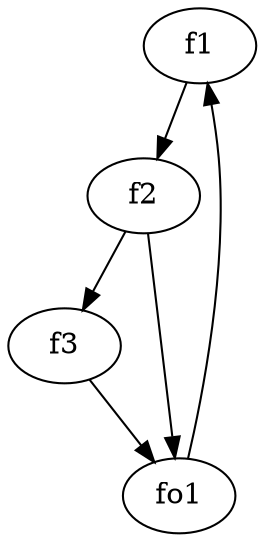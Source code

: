 strict digraph  {
f1;
f2;
f3;
fo1;
f1 -> f2  [weight=2];
f2 -> fo1  [weight=2];
f2 -> f3  [weight=2];
f3 -> fo1  [weight=2];
fo1 -> f1  [weight=2];
}
